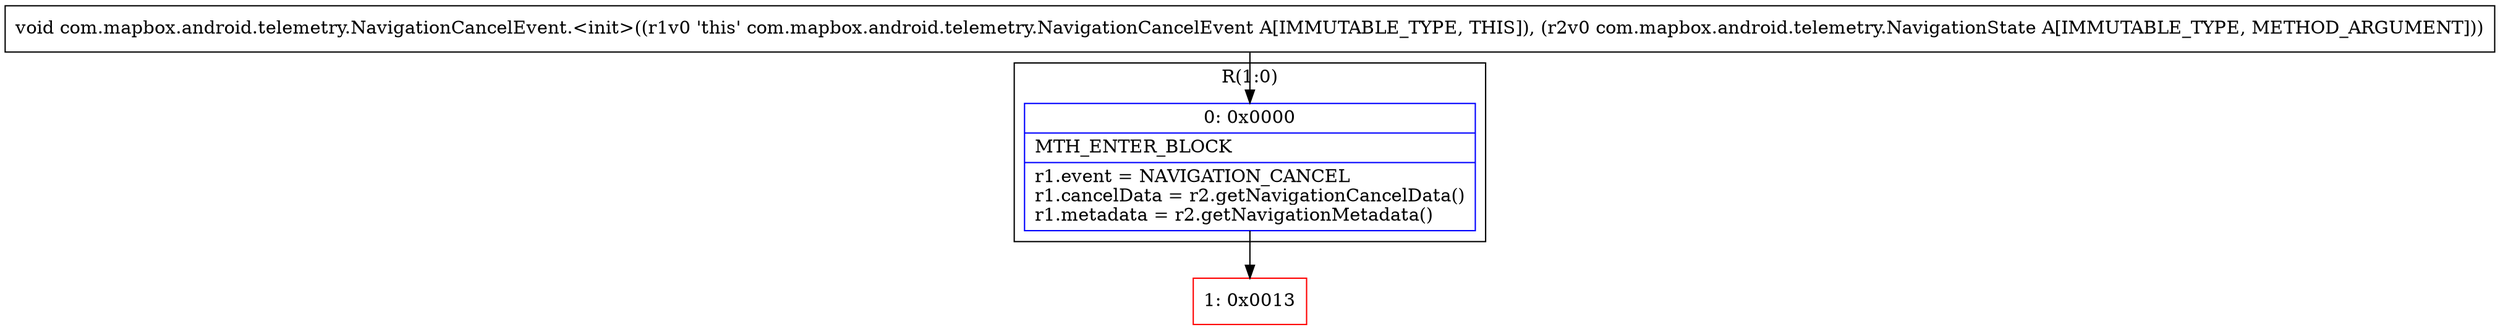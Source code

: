 digraph "CFG forcom.mapbox.android.telemetry.NavigationCancelEvent.\<init\>(Lcom\/mapbox\/android\/telemetry\/NavigationState;)V" {
subgraph cluster_Region_629458527 {
label = "R(1:0)";
node [shape=record,color=blue];
Node_0 [shape=record,label="{0\:\ 0x0000|MTH_ENTER_BLOCK\l|r1.event = NAVIGATION_CANCEL\lr1.cancelData = r2.getNavigationCancelData()\lr1.metadata = r2.getNavigationMetadata()\l}"];
}
Node_1 [shape=record,color=red,label="{1\:\ 0x0013}"];
MethodNode[shape=record,label="{void com.mapbox.android.telemetry.NavigationCancelEvent.\<init\>((r1v0 'this' com.mapbox.android.telemetry.NavigationCancelEvent A[IMMUTABLE_TYPE, THIS]), (r2v0 com.mapbox.android.telemetry.NavigationState A[IMMUTABLE_TYPE, METHOD_ARGUMENT])) }"];
MethodNode -> Node_0;
Node_0 -> Node_1;
}

